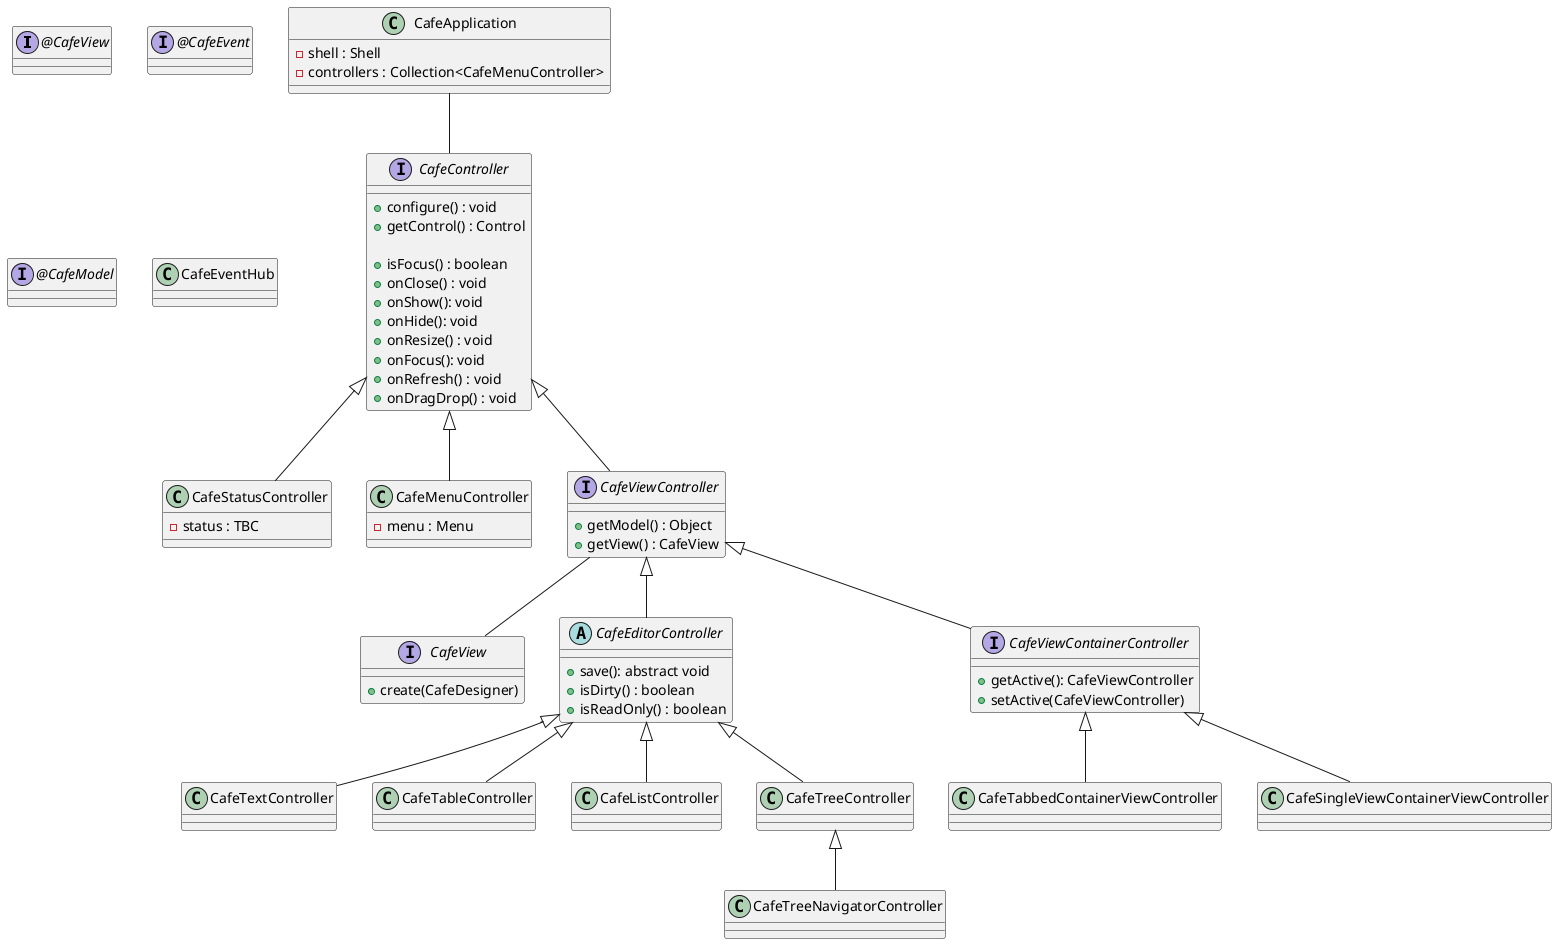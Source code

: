 @startuml

interface @CafeView{
}
interface @CafeEvent{
}

interface @CafeModel{
}


class CafeEventHub{
}

interface CafeController{
    + configure() : void
    + getControl() : Control

    + isFocus() : boolean
    + onClose() : void
    + onShow(): void
    + onHide(): void
    + onResize() : void
    + onFocus(): void
    + onRefresh() : void
    + onDragDrop() : void
}

class CafeStatusController{
    - status : TBC
}
CafeController <|-- CafeStatusController

class CafeMenuController{
    - menu : Menu
}
CafeController <|-- CafeMenuController

interface CafeView{
    +create(CafeDesigner)
}

interface CafeViewController{
    + getModel() : Object
    + getView() : CafeView
}
CafeController <|-- CafeViewController
CafeViewController -- CafeView



abstract class CafeEditorController{
    + save(): abstract void
    + isDirty() : boolean
    + isReadOnly() : boolean
}
CafeViewController <|-- CafeEditorController

class CafeTextController{
}
CafeEditorController  <|-- CafeTextController

class CafeTableController{
}
CafeEditorController  <|-- CafeTableController

class CafeListController{
}
CafeEditorController  <|-- CafeListController

class CafeTreeController{
}
CafeEditorController  <|-- CafeTreeController

class CafeTreeNavigatorController{
}
CafeTreeController  <|-- CafeTreeNavigatorController

interface CafeViewContainerController{
    + getActive(): CafeViewController
    + setActive(CafeViewController)
}
CafeViewController  <|-- CafeViewContainerController

class CafeTabbedContainerViewController{
}
CafeViewContainerController <|-- CafeTabbedContainerViewController

class CafeSingleViewContainerViewController{
}
CafeViewContainerController <|-- CafeSingleViewContainerViewController


class CafeApplication{
    - shell : Shell
    - controllers : Collection<CafeMenuController>
}

CafeApplication -- CafeController


@enduml